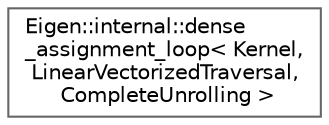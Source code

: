 digraph "类继承关系图"
{
 // LATEX_PDF_SIZE
  bgcolor="transparent";
  edge [fontname=Helvetica,fontsize=10,labelfontname=Helvetica,labelfontsize=10];
  node [fontname=Helvetica,fontsize=10,shape=box,height=0.2,width=0.4];
  rankdir="LR";
  Node0 [id="Node000000",label="Eigen::internal::dense\l_assignment_loop\< Kernel,\l LinearVectorizedTraversal,\l CompleteUnrolling \>",height=0.2,width=0.4,color="grey40", fillcolor="white", style="filled",URL="$struct_eigen_1_1internal_1_1dense__assignment__loop_3_01_kernel_00_01_linear_vectorized_traversal_00_01_complete_unrolling_01_4.html",tooltip=" "];
}
